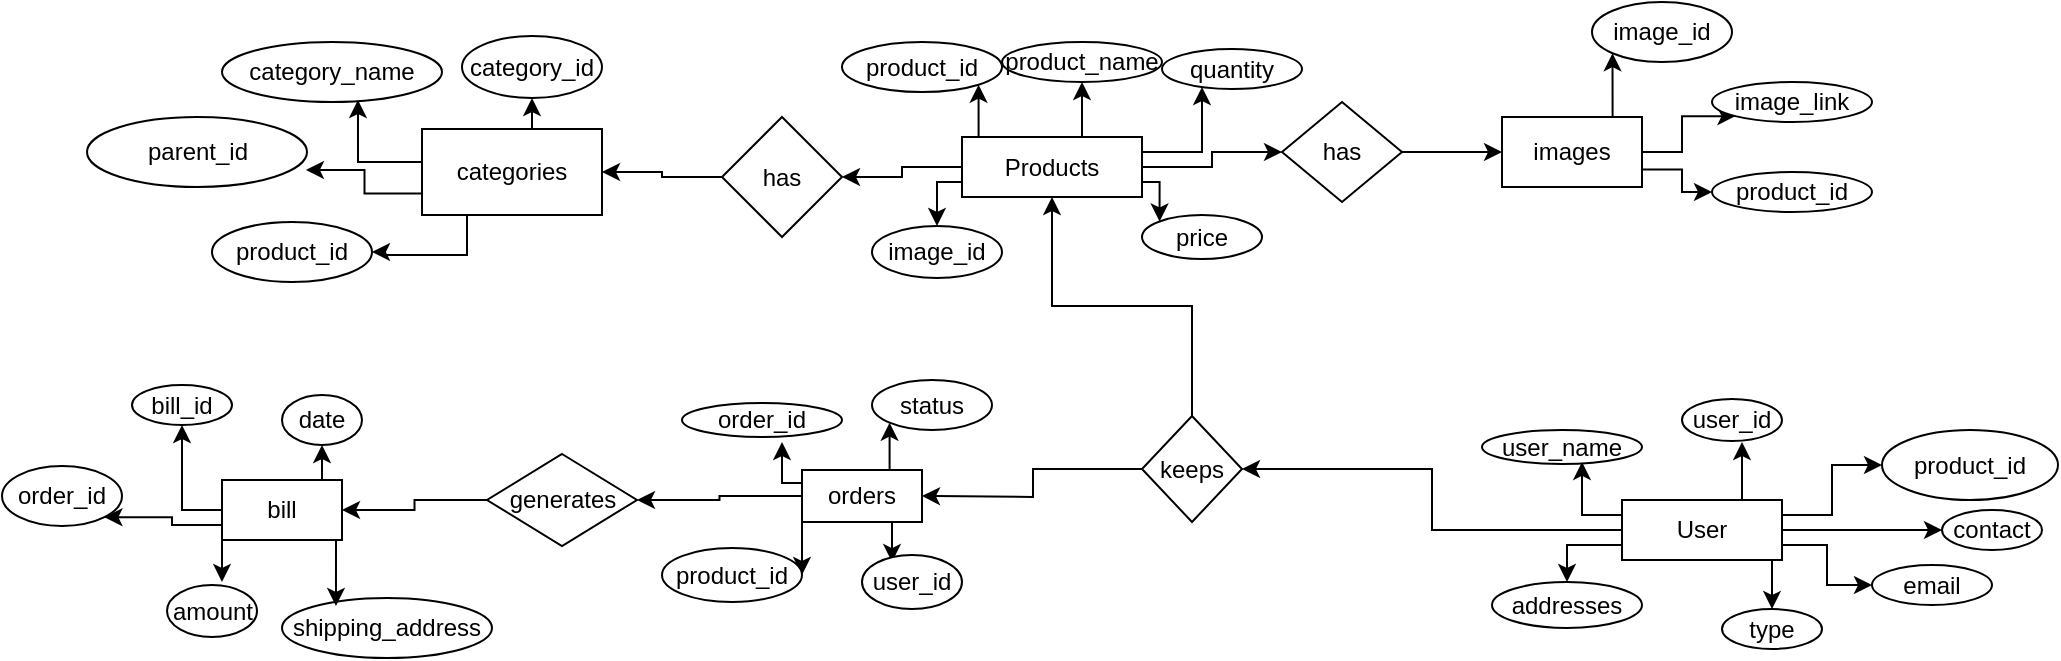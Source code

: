 <mxfile version="11.1.5" type="device" pages="1"><diagram id="Cg0QCIPqn66u-C2N9bj6" name="Page-1"><mxGraphModel dx="1968" dy="1546" grid="1" gridSize="10" guides="1" tooltips="1" connect="1" arrows="1" fold="1" page="1" pageScale="1" pageWidth="850" pageHeight="1100" math="0" shadow="0"><root><mxCell id="0"/><mxCell id="1" parent="0"/><mxCell id="Zssq4YGBHJqlWwyAqzH0-1" style="edgeStyle=orthogonalEdgeStyle;rounded=0;orthogonalLoop=1;jettySize=auto;html=1;exitX=0;exitY=0.5;exitDx=0;exitDy=0;entryX=1;entryY=0.5;entryDx=0;entryDy=0;" parent="1" source="egX4ixc54eFm9FRYGowN-1" target="egX4ixc54eFm9FRYGowN-76" edge="1"><mxGeometry relative="1" as="geometry"/></mxCell><mxCell id="Zssq4YGBHJqlWwyAqzH0-4" style="edgeStyle=orthogonalEdgeStyle;rounded=0;orthogonalLoop=1;jettySize=auto;html=1;exitX=0;exitY=0.25;exitDx=0;exitDy=0;entryX=0.625;entryY=0.941;entryDx=0;entryDy=0;entryPerimeter=0;" parent="1" source="egX4ixc54eFm9FRYGowN-1" target="Zssq4YGBHJqlWwyAqzH0-3" edge="1"><mxGeometry relative="1" as="geometry"><mxPoint x="430" y="220" as="targetPoint"/></mxGeometry></mxCell><mxCell id="Zssq4YGBHJqlWwyAqzH0-6" style="edgeStyle=orthogonalEdgeStyle;rounded=0;orthogonalLoop=1;jettySize=auto;html=1;exitX=1;exitY=0.25;exitDx=0;exitDy=0;entryX=0;entryY=0.5;entryDx=0;entryDy=0;" parent="1" source="egX4ixc54eFm9FRYGowN-1" target="egX4ixc54eFm9FRYGowN-124" edge="1"><mxGeometry relative="1" as="geometry"/></mxCell><mxCell id="Zssq4YGBHJqlWwyAqzH0-7" style="edgeStyle=orthogonalEdgeStyle;rounded=0;orthogonalLoop=1;jettySize=auto;html=1;exitX=0;exitY=0.75;exitDx=0;exitDy=0;entryX=0.5;entryY=0;entryDx=0;entryDy=0;" parent="1" source="egX4ixc54eFm9FRYGowN-1" target="egX4ixc54eFm9FRYGowN-74" edge="1"><mxGeometry relative="1" as="geometry"/></mxCell><mxCell id="Zssq4YGBHJqlWwyAqzH0-12" style="edgeStyle=orthogonalEdgeStyle;rounded=0;orthogonalLoop=1;jettySize=auto;html=1;exitX=1;exitY=0.75;exitDx=0;exitDy=0;entryX=0;entryY=0.5;entryDx=0;entryDy=0;" parent="1" source="egX4ixc54eFm9FRYGowN-1" target="Zssq4YGBHJqlWwyAqzH0-11" edge="1"><mxGeometry relative="1" as="geometry"/></mxCell><mxCell id="Zssq4YGBHJqlWwyAqzH0-13" style="edgeStyle=orthogonalEdgeStyle;rounded=0;orthogonalLoop=1;jettySize=auto;html=1;exitX=1;exitY=0.5;exitDx=0;exitDy=0;entryX=0;entryY=0.5;entryDx=0;entryDy=0;" parent="1" source="egX4ixc54eFm9FRYGowN-1" target="Zssq4YGBHJqlWwyAqzH0-10" edge="1"><mxGeometry relative="1" as="geometry"/></mxCell><mxCell id="Zssq4YGBHJqlWwyAqzH0-46" style="edgeStyle=orthogonalEdgeStyle;rounded=0;orthogonalLoop=1;jettySize=auto;html=1;exitX=0.75;exitY=1;exitDx=0;exitDy=0;entryX=0.5;entryY=0;entryDx=0;entryDy=0;" parent="1" source="egX4ixc54eFm9FRYGowN-1" target="Zssq4YGBHJqlWwyAqzH0-8" edge="1"><mxGeometry relative="1" as="geometry"/></mxCell><mxCell id="Zssq4YGBHJqlWwyAqzH0-47" style="edgeStyle=orthogonalEdgeStyle;rounded=0;orthogonalLoop=1;jettySize=auto;html=1;exitX=0.75;exitY=0;exitDx=0;exitDy=0;" parent="1" source="egX4ixc54eFm9FRYGowN-1" edge="1"><mxGeometry relative="1" as="geometry"><mxPoint x="510" y="200" as="targetPoint"/></mxGeometry></mxCell><object label="User" id="egX4ixc54eFm9FRYGowN-1"><mxCell style="rounded=0;whiteSpace=wrap;html=1;" parent="1" vertex="1"><mxGeometry x="450" y="229" width="80" height="30" as="geometry"/></mxCell></object><mxCell id="egX4ixc54eFm9FRYGowN-103" style="edgeStyle=orthogonalEdgeStyle;rounded=0;orthogonalLoop=1;jettySize=auto;html=1;exitX=0;exitY=0.5;exitDx=0;exitDy=0;entryX=1;entryY=0.5;entryDx=0;entryDy=0;" parent="1" source="egX4ixc54eFm9FRYGowN-2" target="Zssq4YGBHJqlWwyAqzH0-43" edge="1"><mxGeometry relative="1" as="geometry"><mxPoint x="63" y="70" as="targetPoint"/></mxGeometry></mxCell><mxCell id="egX4ixc54eFm9FRYGowN-106" style="edgeStyle=orthogonalEdgeStyle;rounded=0;orthogonalLoop=1;jettySize=auto;html=1;exitX=0.25;exitY=0;exitDx=0;exitDy=0;entryX=1;entryY=1;entryDx=0;entryDy=0;" parent="1" source="egX4ixc54eFm9FRYGowN-2" target="egX4ixc54eFm9FRYGowN-49" edge="1"><mxGeometry relative="1" as="geometry"/></mxCell><mxCell id="egX4ixc54eFm9FRYGowN-107" style="edgeStyle=orthogonalEdgeStyle;rounded=0;orthogonalLoop=1;jettySize=auto;html=1;exitX=0.75;exitY=0;exitDx=0;exitDy=0;entryX=0.5;entryY=1;entryDx=0;entryDy=0;" parent="1" source="egX4ixc54eFm9FRYGowN-2" target="egX4ixc54eFm9FRYGowN-50" edge="1"><mxGeometry relative="1" as="geometry"/></mxCell><mxCell id="egX4ixc54eFm9FRYGowN-112" style="edgeStyle=orthogonalEdgeStyle;rounded=0;orthogonalLoop=1;jettySize=auto;html=1;exitX=1;exitY=0.75;exitDx=0;exitDy=0;entryX=0;entryY=0;entryDx=0;entryDy=0;" parent="1" source="egX4ixc54eFm9FRYGowN-2" target="egX4ixc54eFm9FRYGowN-109" edge="1"><mxGeometry relative="1" as="geometry"/></mxCell><mxCell id="Zssq4YGBHJqlWwyAqzH0-26" style="edgeStyle=orthogonalEdgeStyle;rounded=0;orthogonalLoop=1;jettySize=auto;html=1;exitX=1;exitY=0.5;exitDx=0;exitDy=0;" parent="1" source="egX4ixc54eFm9FRYGowN-2" target="Zssq4YGBHJqlWwyAqzH0-27" edge="1"><mxGeometry relative="1" as="geometry"><mxPoint x="280" y="60" as="targetPoint"/></mxGeometry></mxCell><mxCell id="Zssq4YGBHJqlWwyAqzH0-42" style="edgeStyle=orthogonalEdgeStyle;rounded=0;orthogonalLoop=1;jettySize=auto;html=1;exitX=1;exitY=0.25;exitDx=0;exitDy=0;" parent="1" source="egX4ixc54eFm9FRYGowN-2" target="Zssq4YGBHJqlWwyAqzH0-41" edge="1"><mxGeometry relative="1" as="geometry"><Array as="points"><mxPoint x="240" y="55"/></Array></mxGeometry></mxCell><mxCell id="Zssq4YGBHJqlWwyAqzH0-49" style="edgeStyle=orthogonalEdgeStyle;rounded=0;orthogonalLoop=1;jettySize=auto;html=1;exitX=0;exitY=0.75;exitDx=0;exitDy=0;entryX=0.5;entryY=0;entryDx=0;entryDy=0;" parent="1" source="egX4ixc54eFm9FRYGowN-2" target="Zssq4YGBHJqlWwyAqzH0-48" edge="1"><mxGeometry relative="1" as="geometry"/></mxCell><mxCell id="egX4ixc54eFm9FRYGowN-2" value="Products" style="rounded=0;whiteSpace=wrap;html=1;" parent="1" vertex="1"><mxGeometry x="120" y="47.5" width="90" height="30" as="geometry"/></mxCell><mxCell id="egX4ixc54eFm9FRYGowN-113" style="edgeStyle=orthogonalEdgeStyle;rounded=0;orthogonalLoop=1;jettySize=auto;html=1;exitX=0;exitY=0.5;exitDx=0;exitDy=0;entryX=0.618;entryY=0.967;entryDx=0;entryDy=0;entryPerimeter=0;" parent="1" source="egX4ixc54eFm9FRYGowN-3" target="egX4ixc54eFm9FRYGowN-41" edge="1"><mxGeometry relative="1" as="geometry"><Array as="points"><mxPoint x="-150" y="60"/><mxPoint x="-182" y="60"/></Array></mxGeometry></mxCell><mxCell id="egX4ixc54eFm9FRYGowN-123" style="edgeStyle=orthogonalEdgeStyle;rounded=0;orthogonalLoop=1;jettySize=auto;html=1;exitX=0.5;exitY=0;exitDx=0;exitDy=0;entryX=0.5;entryY=1;entryDx=0;entryDy=0;" parent="1" source="egX4ixc54eFm9FRYGowN-3" target="egX4ixc54eFm9FRYGowN-122" edge="1"><mxGeometry relative="1" as="geometry"/></mxCell><mxCell id="Zssq4YGBHJqlWwyAqzH0-22" style="edgeStyle=orthogonalEdgeStyle;rounded=0;orthogonalLoop=1;jettySize=auto;html=1;exitX=0;exitY=0.75;exitDx=0;exitDy=0;entryX=0.995;entryY=0.757;entryDx=0;entryDy=0;entryPerimeter=0;" parent="1" source="egX4ixc54eFm9FRYGowN-3" target="Zssq4YGBHJqlWwyAqzH0-21" edge="1"><mxGeometry relative="1" as="geometry"/></mxCell><mxCell id="Zssq4YGBHJqlWwyAqzH0-24" style="edgeStyle=orthogonalEdgeStyle;rounded=0;orthogonalLoop=1;jettySize=auto;html=1;exitX=0.25;exitY=1;exitDx=0;exitDy=0;entryX=1;entryY=0.5;entryDx=0;entryDy=0;" parent="1" source="egX4ixc54eFm9FRYGowN-3" target="egX4ixc54eFm9FRYGowN-117" edge="1"><mxGeometry relative="1" as="geometry"/></mxCell><mxCell id="egX4ixc54eFm9FRYGowN-3" value="categories" style="rounded=0;whiteSpace=wrap;html=1;" parent="1" vertex="1"><mxGeometry x="-150" y="43.5" width="90" height="43" as="geometry"/></mxCell><mxCell id="egX4ixc54eFm9FRYGowN-41" value="category_name" style="ellipse;whiteSpace=wrap;html=1;" parent="1" vertex="1"><mxGeometry x="-250" width="110" height="30" as="geometry"/></mxCell><mxCell id="egX4ixc54eFm9FRYGowN-82" style="edgeStyle=orthogonalEdgeStyle;rounded=0;orthogonalLoop=1;jettySize=auto;html=1;exitX=0;exitY=0.25;exitDx=0;exitDy=0;" parent="1" source="egX4ixc54eFm9FRYGowN-48" edge="1"><mxGeometry relative="1" as="geometry"><mxPoint x="30" y="200" as="targetPoint"/></mxGeometry></mxCell><mxCell id="Zssq4YGBHJqlWwyAqzH0-54" style="edgeStyle=orthogonalEdgeStyle;rounded=0;orthogonalLoop=1;jettySize=auto;html=1;exitX=0.75;exitY=1;exitDx=0;exitDy=0;entryX=0.3;entryY=0.13;entryDx=0;entryDy=0;entryPerimeter=0;" parent="1" source="egX4ixc54eFm9FRYGowN-48" target="egX4ixc54eFm9FRYGowN-88" edge="1"><mxGeometry relative="1" as="geometry"/></mxCell><mxCell id="Zssq4YGBHJqlWwyAqzH0-56" style="edgeStyle=orthogonalEdgeStyle;rounded=0;orthogonalLoop=1;jettySize=auto;html=1;exitX=0.25;exitY=1;exitDx=0;exitDy=0;entryX=1;entryY=0.5;entryDx=0;entryDy=0;" parent="1" source="egX4ixc54eFm9FRYGowN-48" target="egX4ixc54eFm9FRYGowN-83" edge="1"><mxGeometry relative="1" as="geometry"/></mxCell><mxCell id="Zssq4YGBHJqlWwyAqzH0-63" style="edgeStyle=orthogonalEdgeStyle;rounded=0;orthogonalLoop=1;jettySize=auto;html=1;entryX=1;entryY=0.5;entryDx=0;entryDy=0;" parent="1" source="egX4ixc54eFm9FRYGowN-48" target="Zssq4YGBHJqlWwyAqzH0-57" edge="1"><mxGeometry relative="1" as="geometry"/></mxCell><mxCell id="Zssq4YGBHJqlWwyAqzH0-69" style="edgeStyle=orthogonalEdgeStyle;rounded=0;orthogonalLoop=1;jettySize=auto;html=1;exitX=0.75;exitY=0;exitDx=0;exitDy=0;entryX=0;entryY=1;entryDx=0;entryDy=0;" parent="1" source="egX4ixc54eFm9FRYGowN-48" target="egX4ixc54eFm9FRYGowN-94" edge="1"><mxGeometry relative="1" as="geometry"/></mxCell><mxCell id="egX4ixc54eFm9FRYGowN-48" value="orders" style="rounded=0;whiteSpace=wrap;html=1;" parent="1" vertex="1"><mxGeometry x="40" y="214" width="60" height="26" as="geometry"/></mxCell><mxCell id="egX4ixc54eFm9FRYGowN-49" value="product_id" style="ellipse;whiteSpace=wrap;html=1;" parent="1" vertex="1"><mxGeometry x="60" width="80" height="25" as="geometry"/></mxCell><mxCell id="egX4ixc54eFm9FRYGowN-50" value="product_name" style="ellipse;whiteSpace=wrap;html=1;" parent="1" vertex="1"><mxGeometry x="140" width="80" height="20" as="geometry"/></mxCell><mxCell id="egX4ixc54eFm9FRYGowN-72" value="user_id" style="ellipse;whiteSpace=wrap;html=1;" parent="1" vertex="1"><mxGeometry x="480" y="178.5" width="50" height="21" as="geometry"/></mxCell><mxCell id="egX4ixc54eFm9FRYGowN-74" value="addresses" style="ellipse;whiteSpace=wrap;html=1;" parent="1" vertex="1"><mxGeometry x="385" y="270" width="75" height="23" as="geometry"/></mxCell><mxCell id="egX4ixc54eFm9FRYGowN-78" style="edgeStyle=orthogonalEdgeStyle;rounded=0;orthogonalLoop=1;jettySize=auto;html=1;exitX=0;exitY=0;exitDx=0;exitDy=0;entryX=0.5;entryY=1;entryDx=0;entryDy=0;" parent="1" source="egX4ixc54eFm9FRYGowN-76" target="egX4ixc54eFm9FRYGowN-2" edge="1"><mxGeometry relative="1" as="geometry"><Array as="points"><mxPoint x="235" y="200"/><mxPoint x="235" y="132"/><mxPoint x="165" y="132"/></Array></mxGeometry></mxCell><mxCell id="Zssq4YGBHJqlWwyAqzH0-2" style="edgeStyle=orthogonalEdgeStyle;rounded=0;orthogonalLoop=1;jettySize=auto;html=1;exitX=0;exitY=0.5;exitDx=0;exitDy=0;" parent="1" source="egX4ixc54eFm9FRYGowN-76" edge="1"><mxGeometry relative="1" as="geometry"><mxPoint x="100" y="227" as="targetPoint"/></mxGeometry></mxCell><mxCell id="egX4ixc54eFm9FRYGowN-76" value="keeps" style="rhombus;whiteSpace=wrap;html=1;" parent="1" vertex="1"><mxGeometry x="210" y="187" width="50" height="53" as="geometry"/></mxCell><mxCell id="egX4ixc54eFm9FRYGowN-81" value="order_id" style="ellipse;whiteSpace=wrap;html=1;" parent="1" vertex="1"><mxGeometry x="-20" y="180.5" width="80" height="17" as="geometry"/></mxCell><mxCell id="egX4ixc54eFm9FRYGowN-83" value="product_id" style="ellipse;whiteSpace=wrap;html=1;" parent="1" vertex="1"><mxGeometry x="-30" y="253" width="70" height="27" as="geometry"/></mxCell><mxCell id="egX4ixc54eFm9FRYGowN-88" value="user_id" style="ellipse;whiteSpace=wrap;html=1;" parent="1" vertex="1"><mxGeometry x="70" y="256.5" width="50" height="27" as="geometry"/></mxCell><mxCell id="egX4ixc54eFm9FRYGowN-90" value="date" style="ellipse;whiteSpace=wrap;html=1;" parent="1" vertex="1"><mxGeometry x="-220" y="176.5" width="40" height="25" as="geometry"/></mxCell><mxCell id="egX4ixc54eFm9FRYGowN-92" value="shipping_address" style="ellipse;whiteSpace=wrap;html=1;" parent="1" vertex="1"><mxGeometry x="-220" y="278" width="105" height="30" as="geometry"/></mxCell><mxCell id="egX4ixc54eFm9FRYGowN-94" value="status" style="ellipse;whiteSpace=wrap;html=1;" parent="1" vertex="1"><mxGeometry x="75" y="169" width="60" height="25" as="geometry"/></mxCell><mxCell id="egX4ixc54eFm9FRYGowN-96" value="amount" style="ellipse;whiteSpace=wrap;html=1;direction=south;" parent="1" vertex="1"><mxGeometry x="-277.5" y="271.5" width="45" height="26" as="geometry"/></mxCell><mxCell id="egX4ixc54eFm9FRYGowN-109" value="price" style="ellipse;whiteSpace=wrap;html=1;" parent="1" vertex="1"><mxGeometry x="210" y="86.5" width="60" height="22" as="geometry"/></mxCell><mxCell id="egX4ixc54eFm9FRYGowN-117" value="product_id" style="ellipse;whiteSpace=wrap;html=1;" parent="1" vertex="1"><mxGeometry x="-255" y="90" width="80" height="30" as="geometry"/></mxCell><mxCell id="egX4ixc54eFm9FRYGowN-122" value="category_id" style="ellipse;whiteSpace=wrap;html=1;" parent="1" vertex="1"><mxGeometry x="-130" y="-3" width="70" height="31" as="geometry"/></mxCell><mxCell id="egX4ixc54eFm9FRYGowN-124" value="product_id" style="ellipse;whiteSpace=wrap;html=1;" parent="1" vertex="1"><mxGeometry x="580" y="194" width="88" height="35" as="geometry"/></mxCell><mxCell id="Zssq4YGBHJqlWwyAqzH0-3" value="user_name" style="ellipse;whiteSpace=wrap;html=1;" parent="1" vertex="1"><mxGeometry x="380" y="194" width="80" height="17" as="geometry"/></mxCell><mxCell id="Zssq4YGBHJqlWwyAqzH0-8" value="type" style="ellipse;whiteSpace=wrap;html=1;" parent="1" vertex="1"><mxGeometry x="500" y="283.5" width="50" height="20" as="geometry"/></mxCell><mxCell id="Zssq4YGBHJqlWwyAqzH0-10" value="contact" style="ellipse;whiteSpace=wrap;html=1;" parent="1" vertex="1"><mxGeometry x="610" y="234" width="50" height="20" as="geometry"/></mxCell><mxCell id="Zssq4YGBHJqlWwyAqzH0-11" value="email" style="ellipse;whiteSpace=wrap;html=1;" parent="1" vertex="1"><mxGeometry x="575" y="261.5" width="60" height="20" as="geometry"/></mxCell><mxCell id="Zssq4YGBHJqlWwyAqzH0-21" value="parent_id" style="ellipse;whiteSpace=wrap;html=1;" parent="1" vertex="1"><mxGeometry x="-317.5" y="37.5" width="110" height="35" as="geometry"/></mxCell><mxCell id="Zssq4YGBHJqlWwyAqzH0-35" style="edgeStyle=orthogonalEdgeStyle;rounded=0;orthogonalLoop=1;jettySize=auto;html=1;exitX=0.75;exitY=0;exitDx=0;exitDy=0;entryX=0;entryY=1;entryDx=0;entryDy=0;" parent="1" source="Zssq4YGBHJqlWwyAqzH0-25" target="Zssq4YGBHJqlWwyAqzH0-29" edge="1"><mxGeometry relative="1" as="geometry"/></mxCell><mxCell id="Zssq4YGBHJqlWwyAqzH0-38" style="edgeStyle=orthogonalEdgeStyle;rounded=0;orthogonalLoop=1;jettySize=auto;html=1;exitX=1;exitY=0.5;exitDx=0;exitDy=0;entryX=0;entryY=1;entryDx=0;entryDy=0;" parent="1" source="Zssq4YGBHJqlWwyAqzH0-25" target="Zssq4YGBHJqlWwyAqzH0-30" edge="1"><mxGeometry relative="1" as="geometry"/></mxCell><mxCell id="Zssq4YGBHJqlWwyAqzH0-40" style="edgeStyle=orthogonalEdgeStyle;rounded=0;orthogonalLoop=1;jettySize=auto;html=1;exitX=1;exitY=0.75;exitDx=0;exitDy=0;" parent="1" source="Zssq4YGBHJqlWwyAqzH0-25" target="Zssq4YGBHJqlWwyAqzH0-31" edge="1"><mxGeometry relative="1" as="geometry"/></mxCell><mxCell id="Zssq4YGBHJqlWwyAqzH0-25" value="images" style="rounded=0;whiteSpace=wrap;html=1;" parent="1" vertex="1"><mxGeometry x="390" y="37.5" width="70" height="35" as="geometry"/></mxCell><mxCell id="Zssq4YGBHJqlWwyAqzH0-28" style="edgeStyle=orthogonalEdgeStyle;rounded=0;orthogonalLoop=1;jettySize=auto;html=1;exitX=1;exitY=0.5;exitDx=0;exitDy=0;entryX=0;entryY=0.5;entryDx=0;entryDy=0;" parent="1" source="Zssq4YGBHJqlWwyAqzH0-27" target="Zssq4YGBHJqlWwyAqzH0-25" edge="1"><mxGeometry relative="1" as="geometry"/></mxCell><mxCell id="Zssq4YGBHJqlWwyAqzH0-27" value="has" style="rhombus;whiteSpace=wrap;html=1;" parent="1" vertex="1"><mxGeometry x="280" y="30" width="60" height="50" as="geometry"/></mxCell><mxCell id="Zssq4YGBHJqlWwyAqzH0-29" value="image_id" style="ellipse;whiteSpace=wrap;html=1;" parent="1" vertex="1"><mxGeometry x="435" y="-20" width="70" height="30" as="geometry"/></mxCell><mxCell id="Zssq4YGBHJqlWwyAqzH0-30" value="image_link" style="ellipse;whiteSpace=wrap;html=1;" parent="1" vertex="1"><mxGeometry x="495" y="20" width="80" height="20" as="geometry"/></mxCell><mxCell id="Zssq4YGBHJqlWwyAqzH0-31" value="product_id" style="ellipse;whiteSpace=wrap;html=1;" parent="1" vertex="1"><mxGeometry x="495" y="65" width="80" height="20" as="geometry"/></mxCell><mxCell id="Zssq4YGBHJqlWwyAqzH0-41" value="quantity" style="ellipse;whiteSpace=wrap;html=1;" parent="1" vertex="1"><mxGeometry x="220" y="3.5" width="70" height="20" as="geometry"/></mxCell><mxCell id="Zssq4YGBHJqlWwyAqzH0-45" style="edgeStyle=orthogonalEdgeStyle;rounded=0;orthogonalLoop=1;jettySize=auto;html=1;exitX=0;exitY=0.5;exitDx=0;exitDy=0;entryX=1;entryY=0.5;entryDx=0;entryDy=0;" parent="1" source="Zssq4YGBHJqlWwyAqzH0-43" target="egX4ixc54eFm9FRYGowN-3" edge="1"><mxGeometry relative="1" as="geometry"/></mxCell><mxCell id="Zssq4YGBHJqlWwyAqzH0-43" value="has" style="rhombus;whiteSpace=wrap;html=1;" parent="1" vertex="1"><mxGeometry y="37.5" width="60" height="60" as="geometry"/></mxCell><mxCell id="Zssq4YGBHJqlWwyAqzH0-48" value="image_id" style="ellipse;whiteSpace=wrap;html=1;" parent="1" vertex="1"><mxGeometry x="75" y="92" width="65" height="26" as="geometry"/></mxCell><mxCell id="Zssq4YGBHJqlWwyAqzH0-64" style="edgeStyle=orthogonalEdgeStyle;rounded=0;orthogonalLoop=1;jettySize=auto;html=1;exitX=0;exitY=0.5;exitDx=0;exitDy=0;entryX=0.5;entryY=1;entryDx=0;entryDy=0;" parent="1" source="Zssq4YGBHJqlWwyAqzH0-50" target="Zssq4YGBHJqlWwyAqzH0-53" edge="1"><mxGeometry relative="1" as="geometry"/></mxCell><mxCell id="Zssq4YGBHJqlWwyAqzH0-66" style="edgeStyle=orthogonalEdgeStyle;rounded=0;orthogonalLoop=1;jettySize=auto;html=1;exitX=0.75;exitY=1;exitDx=0;exitDy=0;entryX=0.257;entryY=0.133;entryDx=0;entryDy=0;entryPerimeter=0;" parent="1" source="Zssq4YGBHJqlWwyAqzH0-50" target="egX4ixc54eFm9FRYGowN-92" edge="1"><mxGeometry relative="1" as="geometry"/></mxCell><mxCell id="Zssq4YGBHJqlWwyAqzH0-67" style="edgeStyle=orthogonalEdgeStyle;rounded=0;orthogonalLoop=1;jettySize=auto;html=1;exitX=0.75;exitY=0;exitDx=0;exitDy=0;entryX=0.5;entryY=1;entryDx=0;entryDy=0;" parent="1" source="Zssq4YGBHJqlWwyAqzH0-50" target="egX4ixc54eFm9FRYGowN-90" edge="1"><mxGeometry relative="1" as="geometry"/></mxCell><mxCell id="Zssq4YGBHJqlWwyAqzH0-72" style="edgeStyle=orthogonalEdgeStyle;rounded=0;orthogonalLoop=1;jettySize=auto;html=1;exitX=0.25;exitY=1;exitDx=0;exitDy=0;" parent="1" source="Zssq4YGBHJqlWwyAqzH0-50" edge="1"><mxGeometry relative="1" as="geometry"><mxPoint x="-250" y="270" as="targetPoint"/></mxGeometry></mxCell><mxCell id="Zssq4YGBHJqlWwyAqzH0-73" style="edgeStyle=orthogonalEdgeStyle;rounded=0;orthogonalLoop=1;jettySize=auto;html=1;exitX=0;exitY=0.75;exitDx=0;exitDy=0;entryX=1;entryY=1;entryDx=0;entryDy=0;" parent="1" source="Zssq4YGBHJqlWwyAqzH0-50" target="Zssq4YGBHJqlWwyAqzH0-70" edge="1"><mxGeometry relative="1" as="geometry"/></mxCell><mxCell id="Zssq4YGBHJqlWwyAqzH0-50" value="bill" style="rounded=0;whiteSpace=wrap;html=1;" parent="1" vertex="1"><mxGeometry x="-250" y="219" width="60" height="30" as="geometry"/></mxCell><mxCell id="Zssq4YGBHJqlWwyAqzH0-53" value="bill_id" style="ellipse;whiteSpace=wrap;html=1;" parent="1" vertex="1"><mxGeometry x="-295" y="171.5" width="50" height="20" as="geometry"/></mxCell><mxCell id="Zssq4YGBHJqlWwyAqzH0-58" style="edgeStyle=orthogonalEdgeStyle;rounded=0;orthogonalLoop=1;jettySize=auto;html=1;exitX=0;exitY=0.5;exitDx=0;exitDy=0;entryX=1;entryY=0.5;entryDx=0;entryDy=0;" parent="1" source="Zssq4YGBHJqlWwyAqzH0-57" target="Zssq4YGBHJqlWwyAqzH0-50" edge="1"><mxGeometry relative="1" as="geometry"/></mxCell><mxCell id="Zssq4YGBHJqlWwyAqzH0-57" value="generates" style="rhombus;whiteSpace=wrap;html=1;" parent="1" vertex="1"><mxGeometry x="-117.5" y="206" width="75" height="46" as="geometry"/></mxCell><mxCell id="Zssq4YGBHJqlWwyAqzH0-70" value="order_id" style="ellipse;whiteSpace=wrap;html=1;" parent="1" vertex="1"><mxGeometry x="-360" y="212" width="60" height="30" as="geometry"/></mxCell></root></mxGraphModel></diagram></mxfile>